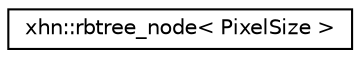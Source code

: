 digraph "Graphical Class Hierarchy"
{
  edge [fontname="Helvetica",fontsize="10",labelfontname="Helvetica",labelfontsize="10"];
  node [fontname="Helvetica",fontsize="10",shape=record];
  rankdir="LR";
  Node1 [label="xhn::rbtree_node\< PixelSize \>",height=0.2,width=0.4,color="black", fillcolor="white", style="filled",URL="$classxhn_1_1rbtree__node.html"];
}
